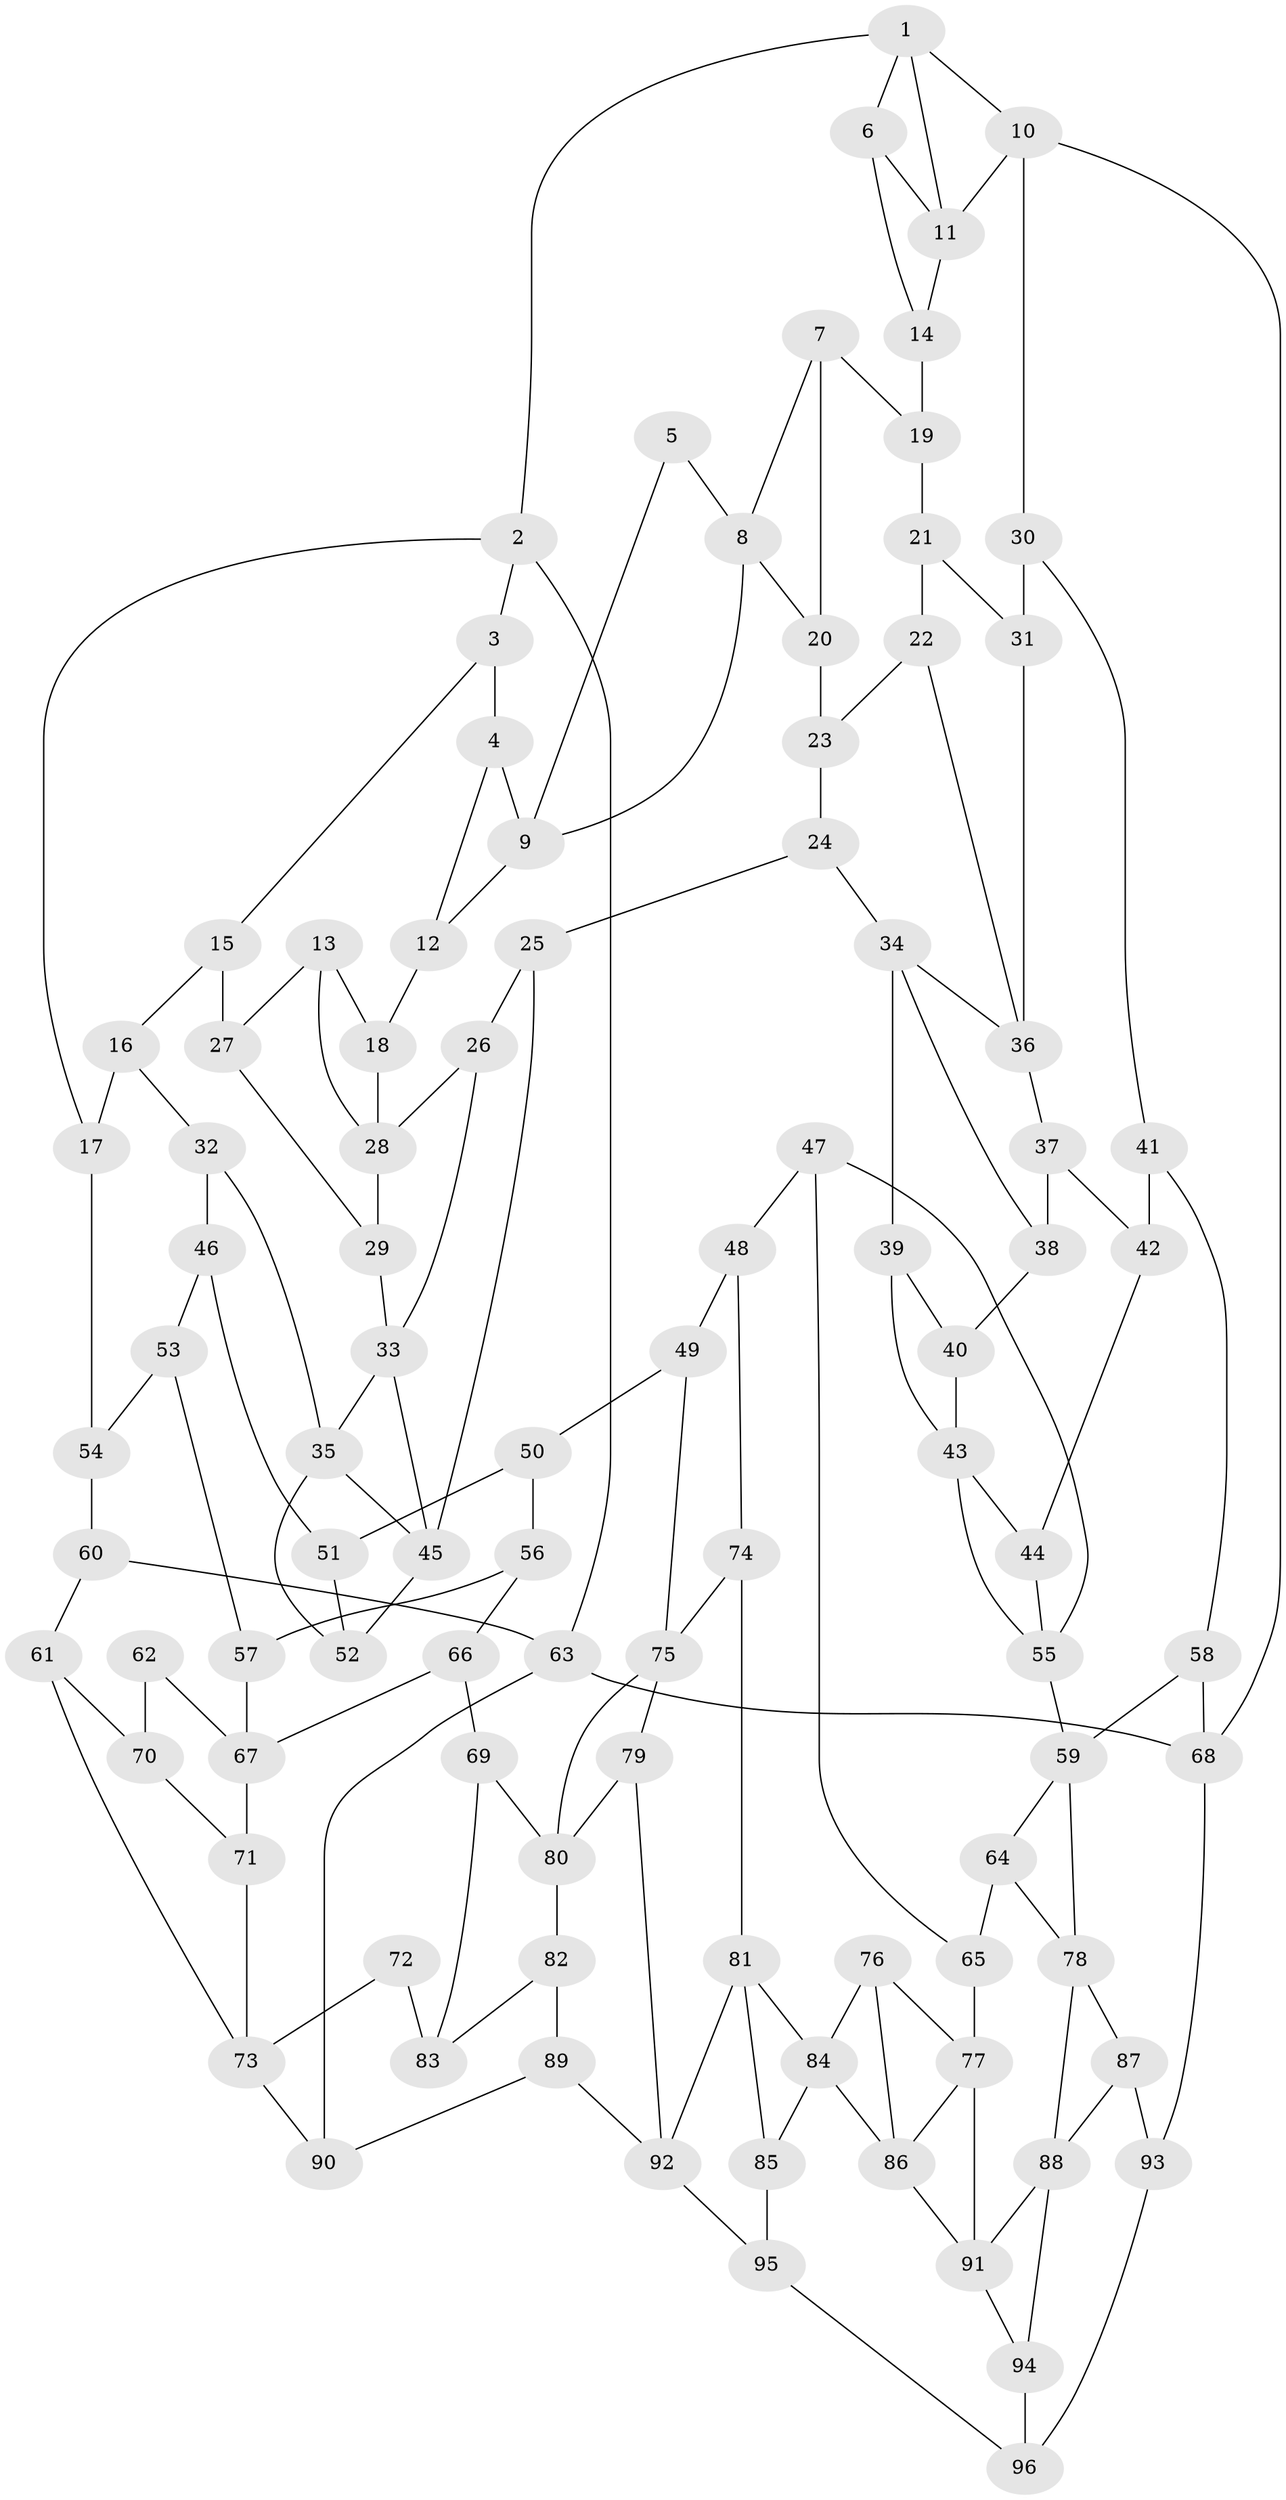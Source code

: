 // original degree distribution, {3: 0.021897810218978103, 4: 0.21897810218978103, 5: 0.5474452554744526, 6: 0.2116788321167883}
// Generated by graph-tools (version 1.1) at 2025/38/03/04/25 23:38:25]
// undirected, 96 vertices, 157 edges
graph export_dot {
  node [color=gray90,style=filled];
  1;
  2;
  3;
  4;
  5;
  6;
  7;
  8;
  9;
  10;
  11;
  12;
  13;
  14;
  15;
  16;
  17;
  18;
  19;
  20;
  21;
  22;
  23;
  24;
  25;
  26;
  27;
  28;
  29;
  30;
  31;
  32;
  33;
  34;
  35;
  36;
  37;
  38;
  39;
  40;
  41;
  42;
  43;
  44;
  45;
  46;
  47;
  48;
  49;
  50;
  51;
  52;
  53;
  54;
  55;
  56;
  57;
  58;
  59;
  60;
  61;
  62;
  63;
  64;
  65;
  66;
  67;
  68;
  69;
  70;
  71;
  72;
  73;
  74;
  75;
  76;
  77;
  78;
  79;
  80;
  81;
  82;
  83;
  84;
  85;
  86;
  87;
  88;
  89;
  90;
  91;
  92;
  93;
  94;
  95;
  96;
  1 -- 2 [weight=1.0];
  1 -- 6 [weight=1.0];
  1 -- 10 [weight=1.0];
  1 -- 11 [weight=1.0];
  2 -- 3 [weight=1.0];
  2 -- 17 [weight=1.0];
  2 -- 63 [weight=1.0];
  3 -- 4 [weight=1.0];
  3 -- 15 [weight=1.0];
  4 -- 9 [weight=1.0];
  4 -- 12 [weight=1.0];
  5 -- 8 [weight=1.0];
  5 -- 9 [weight=1.0];
  6 -- 11 [weight=1.0];
  6 -- 14 [weight=1.0];
  7 -- 8 [weight=1.0];
  7 -- 19 [weight=1.0];
  7 -- 20 [weight=1.0];
  8 -- 9 [weight=1.0];
  8 -- 20 [weight=1.0];
  9 -- 12 [weight=1.0];
  10 -- 11 [weight=1.0];
  10 -- 30 [weight=1.0];
  10 -- 68 [weight=1.0];
  11 -- 14 [weight=1.0];
  12 -- 18 [weight=2.0];
  13 -- 18 [weight=1.0];
  13 -- 27 [weight=1.0];
  13 -- 28 [weight=1.0];
  14 -- 19 [weight=2.0];
  15 -- 16 [weight=1.0];
  15 -- 27 [weight=2.0];
  16 -- 17 [weight=1.0];
  16 -- 32 [weight=1.0];
  17 -- 54 [weight=1.0];
  18 -- 28 [weight=1.0];
  19 -- 21 [weight=1.0];
  20 -- 23 [weight=2.0];
  21 -- 22 [weight=1.0];
  21 -- 31 [weight=1.0];
  22 -- 23 [weight=1.0];
  22 -- 36 [weight=1.0];
  23 -- 24 [weight=1.0];
  24 -- 25 [weight=1.0];
  24 -- 34 [weight=1.0];
  25 -- 26 [weight=1.0];
  25 -- 45 [weight=1.0];
  26 -- 28 [weight=1.0];
  26 -- 33 [weight=1.0];
  27 -- 29 [weight=1.0];
  28 -- 29 [weight=1.0];
  29 -- 33 [weight=1.0];
  30 -- 31 [weight=1.0];
  30 -- 41 [weight=1.0];
  31 -- 36 [weight=1.0];
  32 -- 35 [weight=1.0];
  32 -- 46 [weight=1.0];
  33 -- 35 [weight=1.0];
  33 -- 45 [weight=1.0];
  34 -- 36 [weight=1.0];
  34 -- 38 [weight=1.0];
  34 -- 39 [weight=1.0];
  35 -- 45 [weight=1.0];
  35 -- 52 [weight=1.0];
  36 -- 37 [weight=1.0];
  37 -- 38 [weight=1.0];
  37 -- 42 [weight=1.0];
  38 -- 40 [weight=2.0];
  39 -- 40 [weight=1.0];
  39 -- 43 [weight=1.0];
  40 -- 43 [weight=1.0];
  41 -- 42 [weight=1.0];
  41 -- 58 [weight=1.0];
  42 -- 44 [weight=1.0];
  43 -- 44 [weight=1.0];
  43 -- 55 [weight=1.0];
  44 -- 55 [weight=1.0];
  45 -- 52 [weight=1.0];
  46 -- 51 [weight=1.0];
  46 -- 53 [weight=1.0];
  47 -- 48 [weight=1.0];
  47 -- 55 [weight=1.0];
  47 -- 65 [weight=1.0];
  48 -- 49 [weight=1.0];
  48 -- 74 [weight=1.0];
  49 -- 50 [weight=1.0];
  49 -- 75 [weight=1.0];
  50 -- 51 [weight=1.0];
  50 -- 56 [weight=1.0];
  51 -- 52 [weight=2.0];
  53 -- 54 [weight=1.0];
  53 -- 57 [weight=1.0];
  54 -- 60 [weight=1.0];
  55 -- 59 [weight=1.0];
  56 -- 57 [weight=1.0];
  56 -- 66 [weight=1.0];
  57 -- 67 [weight=1.0];
  58 -- 59 [weight=1.0];
  58 -- 68 [weight=1.0];
  59 -- 64 [weight=1.0];
  59 -- 78 [weight=1.0];
  60 -- 61 [weight=1.0];
  60 -- 63 [weight=1.0];
  61 -- 70 [weight=1.0];
  61 -- 73 [weight=1.0];
  62 -- 67 [weight=1.0];
  62 -- 70 [weight=2.0];
  63 -- 68 [weight=1.0];
  63 -- 90 [weight=1.0];
  64 -- 65 [weight=1.0];
  64 -- 78 [weight=1.0];
  65 -- 77 [weight=1.0];
  66 -- 67 [weight=1.0];
  66 -- 69 [weight=1.0];
  67 -- 71 [weight=1.0];
  68 -- 93 [weight=1.0];
  69 -- 80 [weight=1.0];
  69 -- 83 [weight=1.0];
  70 -- 71 [weight=1.0];
  71 -- 73 [weight=1.0];
  72 -- 73 [weight=1.0];
  72 -- 83 [weight=2.0];
  73 -- 90 [weight=1.0];
  74 -- 75 [weight=1.0];
  74 -- 81 [weight=1.0];
  75 -- 79 [weight=1.0];
  75 -- 80 [weight=1.0];
  76 -- 77 [weight=1.0];
  76 -- 84 [weight=1.0];
  76 -- 86 [weight=1.0];
  77 -- 86 [weight=1.0];
  77 -- 91 [weight=1.0];
  78 -- 87 [weight=1.0];
  78 -- 88 [weight=1.0];
  79 -- 80 [weight=1.0];
  79 -- 92 [weight=1.0];
  80 -- 82 [weight=1.0];
  81 -- 84 [weight=1.0];
  81 -- 85 [weight=1.0];
  81 -- 92 [weight=1.0];
  82 -- 83 [weight=1.0];
  82 -- 89 [weight=1.0];
  84 -- 85 [weight=1.0];
  84 -- 86 [weight=1.0];
  85 -- 95 [weight=1.0];
  86 -- 91 [weight=1.0];
  87 -- 88 [weight=1.0];
  87 -- 93 [weight=1.0];
  88 -- 91 [weight=1.0];
  88 -- 94 [weight=1.0];
  89 -- 90 [weight=1.0];
  89 -- 92 [weight=1.0];
  91 -- 94 [weight=1.0];
  92 -- 95 [weight=1.0];
  93 -- 96 [weight=1.0];
  94 -- 96 [weight=1.0];
  95 -- 96 [weight=1.0];
}
